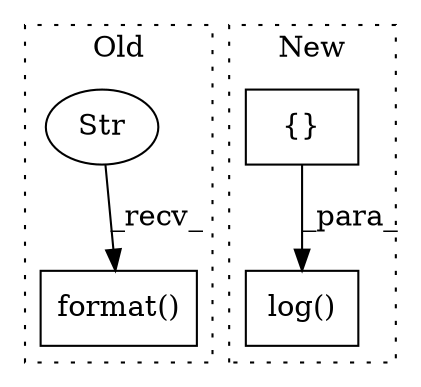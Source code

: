 digraph G {
subgraph cluster0 {
1 [label="format()" a="75" s="7284,7329" l="25,1" shape="box"];
3 [label="Str" a="66" s="7284" l="17" shape="ellipse"];
label = "Old";
style="dotted";
}
subgraph cluster1 {
2 [label="log()" a="75" s="7072,7400" l="6,1" shape="box"];
4 [label="{}" a="59" s="7102,7368" l="18,0" shape="box"];
label = "New";
style="dotted";
}
3 -> 1 [label="_recv_"];
4 -> 2 [label="_para_"];
}